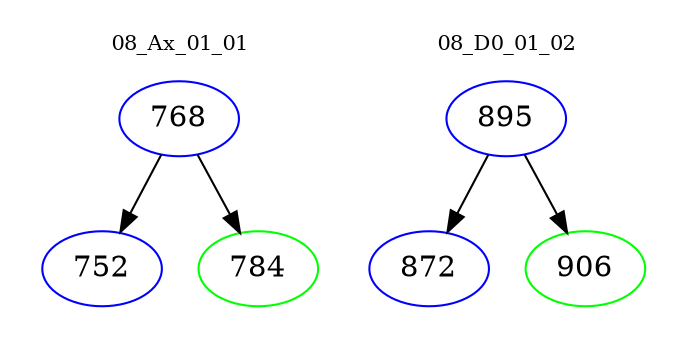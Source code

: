 digraph{
subgraph cluster_0 {
color = white
label = "08_Ax_01_01";
fontsize=10;
T0_768 [label="768", color="blue"]
T0_768 -> T0_752 [color="black"]
T0_752 [label="752", color="blue"]
T0_768 -> T0_784 [color="black"]
T0_784 [label="784", color="green"]
}
subgraph cluster_1 {
color = white
label = "08_D0_01_02";
fontsize=10;
T1_895 [label="895", color="blue"]
T1_895 -> T1_872 [color="black"]
T1_872 [label="872", color="blue"]
T1_895 -> T1_906 [color="black"]
T1_906 [label="906", color="green"]
}
}
